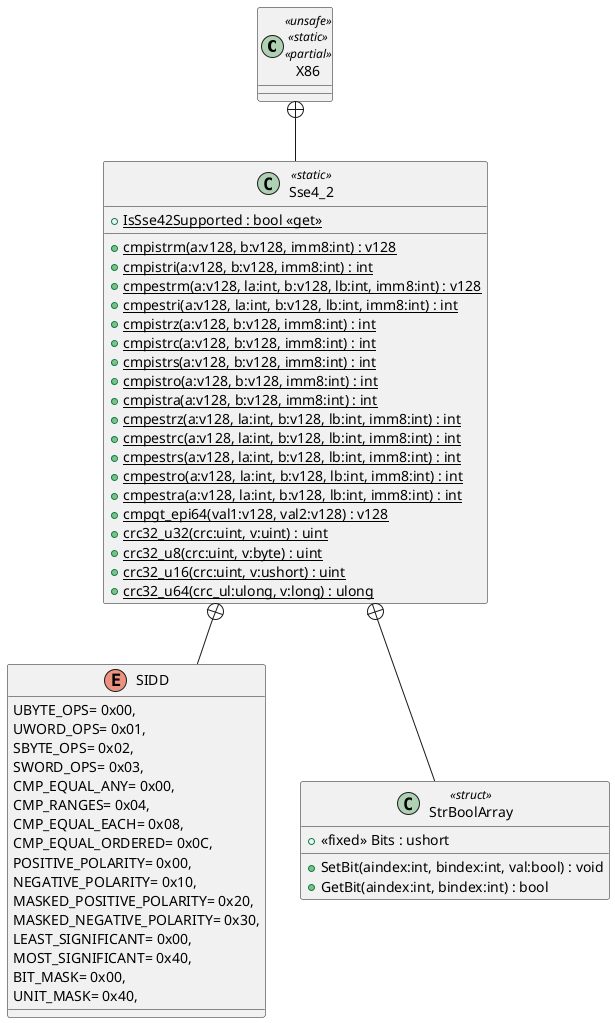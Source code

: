 @startuml
class X86 <<unsafe>> <<static>> <<partial>> {
}
class Sse4_2 <<static>> {
    + {static} IsSse42Supported : bool <<get>>
    + {static} cmpistrm(a:v128, b:v128, imm8:int) : v128
    + {static} cmpistri(a:v128, b:v128, imm8:int) : int
    + {static} cmpestrm(a:v128, la:int, b:v128, lb:int, imm8:int) : v128
    + {static} cmpestri(a:v128, la:int, b:v128, lb:int, imm8:int) : int
    + {static} cmpistrz(a:v128, b:v128, imm8:int) : int
    + {static} cmpistrc(a:v128, b:v128, imm8:int) : int
    + {static} cmpistrs(a:v128, b:v128, imm8:int) : int
    + {static} cmpistro(a:v128, b:v128, imm8:int) : int
    + {static} cmpistra(a:v128, b:v128, imm8:int) : int
    + {static} cmpestrz(a:v128, la:int, b:v128, lb:int, imm8:int) : int
    + {static} cmpestrc(a:v128, la:int, b:v128, lb:int, imm8:int) : int
    + {static} cmpestrs(a:v128, la:int, b:v128, lb:int, imm8:int) : int
    + {static} cmpestro(a:v128, la:int, b:v128, lb:int, imm8:int) : int
    + {static} cmpestra(a:v128, la:int, b:v128, lb:int, imm8:int) : int
    + {static} cmpgt_epi64(val1:v128, val2:v128) : v128
    + {static} crc32_u32(crc:uint, v:uint) : uint
    + {static} crc32_u8(crc:uint, v:byte) : uint
    + {static} crc32_u16(crc:uint, v:ushort) : uint
    + {static} crc32_u64(crc_ul:ulong, v:long) : ulong
}
enum SIDD {
    UBYTE_OPS= 0x00,
    UWORD_OPS= 0x01,
    SBYTE_OPS= 0x02,
    SWORD_OPS= 0x03,
    CMP_EQUAL_ANY= 0x00,
    CMP_RANGES= 0x04,
    CMP_EQUAL_EACH= 0x08,
    CMP_EQUAL_ORDERED= 0x0C,
    POSITIVE_POLARITY= 0x00,
    NEGATIVE_POLARITY= 0x10,
    MASKED_POSITIVE_POLARITY= 0x20,
    MASKED_NEGATIVE_POLARITY= 0x30,
    LEAST_SIGNIFICANT= 0x00,
    MOST_SIGNIFICANT= 0x40,
    BIT_MASK= 0x00,
    UNIT_MASK= 0x40,
}
class StrBoolArray <<struct>> {
    + <<fixed>> Bits : ushort
    + SetBit(aindex:int, bindex:int, val:bool) : void
    + GetBit(aindex:int, bindex:int) : bool
}
X86 +-- Sse4_2
Sse4_2 +-- SIDD
Sse4_2 +-- StrBoolArray
@enduml
